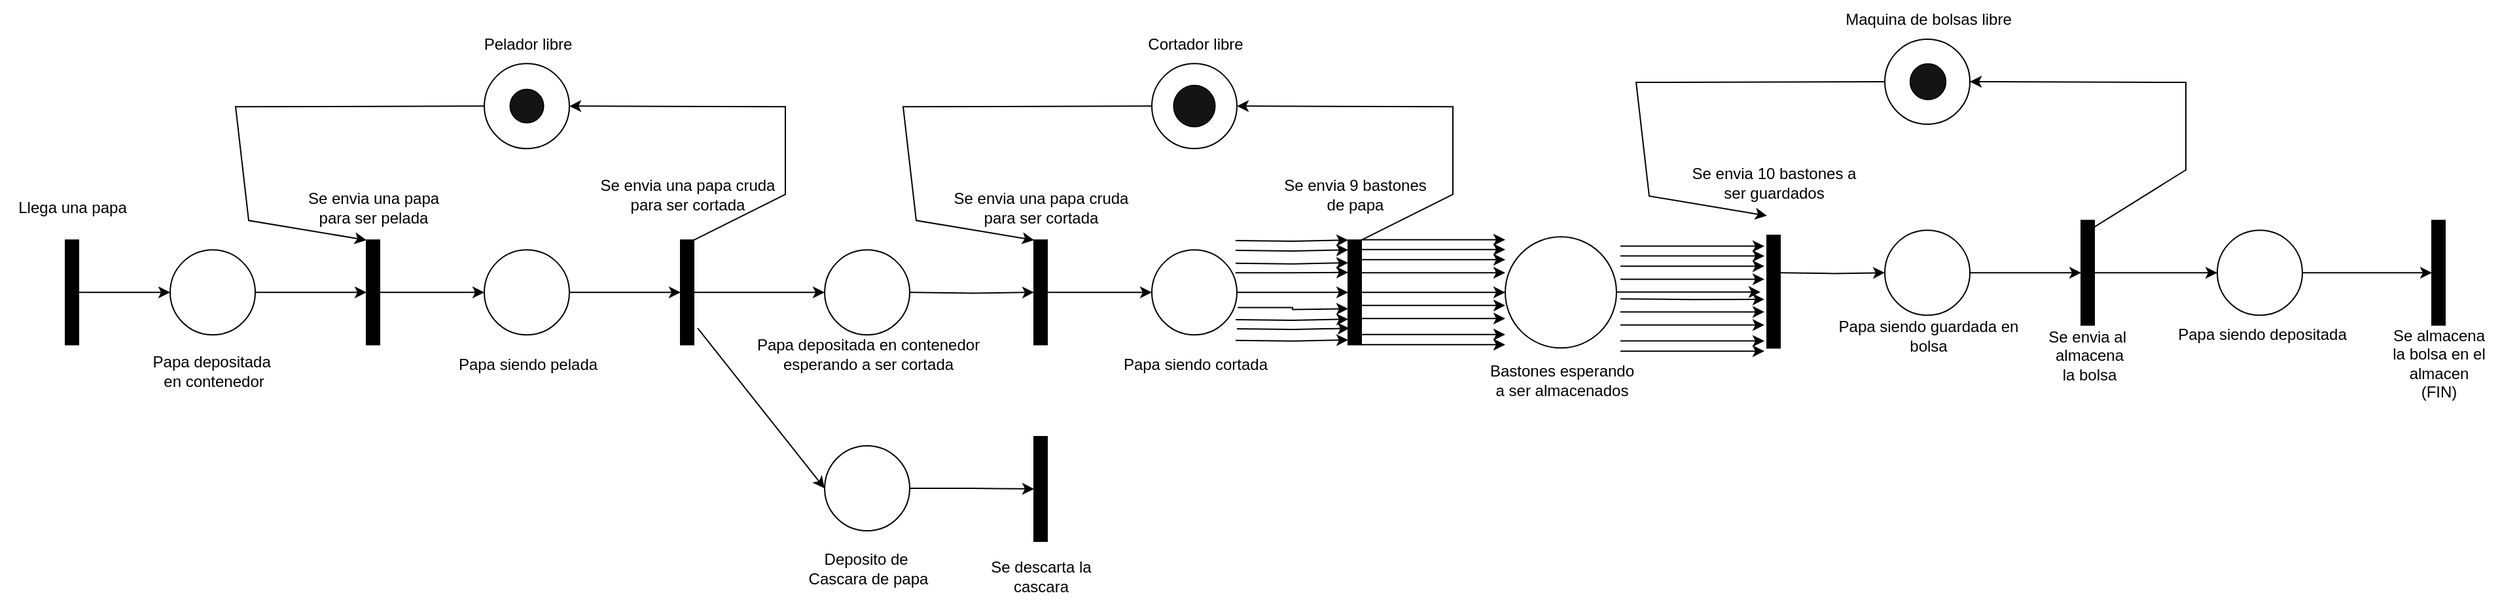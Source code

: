 <mxfile version="24.8.3">
  <diagram name="Page-1" id="RKHYT80hQdQlEy8_sSx6">
    <mxGraphModel dx="2049" dy="1104" grid="0" gridSize="10" guides="1" tooltips="1" connect="1" arrows="1" fold="1" page="1" pageScale="1" pageWidth="1400" pageHeight="850" math="0" shadow="0">
      <root>
        <mxCell id="0" />
        <mxCell id="1" parent="0" />
        <mxCell id="EgX6Ls0Cp3N6tMKGIZ3b-8" value="" style="edgeStyle=orthogonalEdgeStyle;rounded=0;orthogonalLoop=1;jettySize=auto;html=1;curved=0;" parent="1" source="EgX6Ls0Cp3N6tMKGIZ3b-5" target="EgX6Ls0Cp3N6tMKGIZ3b-7" edge="1">
          <mxGeometry relative="1" as="geometry" />
        </mxCell>
        <mxCell id="EgX6Ls0Cp3N6tMKGIZ3b-5" value="" style="html=1;points=[[0,0,0,0,5],[0,1,0,0,-5],[1,0,0,0,5],[1,1,0,0,-5]];perimeter=orthogonalPerimeter;outlineConnect=0;targetShapes=umlLifeline;portConstraint=eastwest;newEdgeStyle={&quot;curved&quot;:0,&quot;rounded&quot;:0};fillColor=#000000;" parent="1" vertex="1">
          <mxGeometry x="463" y="421.65" width="10" height="80" as="geometry" />
        </mxCell>
        <mxCell id="EgX6Ls0Cp3N6tMKGIZ3b-12" value="" style="edgeStyle=orthogonalEdgeStyle;rounded=0;orthogonalLoop=1;jettySize=auto;html=1;" parent="1" source="EgX6Ls0Cp3N6tMKGIZ3b-7" target="EgX6Ls0Cp3N6tMKGIZ3b-11" edge="1">
          <mxGeometry relative="1" as="geometry" />
        </mxCell>
        <mxCell id="EgX6Ls0Cp3N6tMKGIZ3b-7" value="" style="ellipse;whiteSpace=wrap;html=1;aspect=fixed;" parent="1" vertex="1">
          <mxGeometry x="543" y="429.15" width="65" height="65" as="geometry" />
        </mxCell>
        <mxCell id="EgX6Ls0Cp3N6tMKGIZ3b-9" value="&lt;div&gt;Papa depositada&amp;nbsp;&lt;/div&gt;&lt;div&gt;en contenedor&lt;/div&gt;" style="text;html=1;align=center;verticalAlign=middle;resizable=0;points=[];autosize=1;strokeColor=none;fillColor=none;" parent="1" vertex="1">
          <mxGeometry x="515.5" y="501.65" width="120" height="40" as="geometry" />
        </mxCell>
        <mxCell id="EgX6Ls0Cp3N6tMKGIZ3b-10" value="Llega una papa" style="text;html=1;align=center;verticalAlign=middle;resizable=0;points=[];autosize=1;strokeColor=none;fillColor=none;" parent="1" vertex="1">
          <mxGeometry x="413" y="381.65" width="110" height="30" as="geometry" />
        </mxCell>
        <mxCell id="EgX6Ls0Cp3N6tMKGIZ3b-16" value="" style="edgeStyle=orthogonalEdgeStyle;rounded=0;orthogonalLoop=1;jettySize=auto;html=1;curved=0;" parent="1" source="EgX6Ls0Cp3N6tMKGIZ3b-11" target="EgX6Ls0Cp3N6tMKGIZ3b-15" edge="1">
          <mxGeometry relative="1" as="geometry" />
        </mxCell>
        <mxCell id="EgX6Ls0Cp3N6tMKGIZ3b-11" value="" style="html=1;points=[[0,0,0,0,5],[0,1,0,0,-5],[1,0,0,0,5],[1,1,0,0,-5]];perimeter=orthogonalPerimeter;outlineConnect=0;targetShapes=umlLifeline;portConstraint=eastwest;newEdgeStyle={&quot;curved&quot;:0,&quot;rounded&quot;:0};fillColor=#000000;" parent="1" vertex="1">
          <mxGeometry x="693" y="421.65" width="10" height="80" as="geometry" />
        </mxCell>
        <mxCell id="EgX6Ls0Cp3N6tMKGIZ3b-13" value="&lt;div&gt;Se envia una papa&lt;/div&gt;&lt;div&gt;para ser pelada&lt;br&gt;&lt;/div&gt;" style="text;html=1;align=center;verticalAlign=middle;resizable=0;points=[];autosize=1;strokeColor=none;fillColor=none;" parent="1" vertex="1">
          <mxGeometry x="633" y="376.65" width="130" height="40" as="geometry" />
        </mxCell>
        <mxCell id="EgX6Ls0Cp3N6tMKGIZ3b-20" value="" style="edgeStyle=orthogonalEdgeStyle;rounded=0;orthogonalLoop=1;jettySize=auto;html=1;" parent="1" source="EgX6Ls0Cp3N6tMKGIZ3b-15" target="EgX6Ls0Cp3N6tMKGIZ3b-19" edge="1">
          <mxGeometry relative="1" as="geometry" />
        </mxCell>
        <mxCell id="EgX6Ls0Cp3N6tMKGIZ3b-15" value="" style="ellipse;whiteSpace=wrap;html=1;aspect=fixed;" parent="1" vertex="1">
          <mxGeometry x="783" y="429.15" width="65" height="65" as="geometry" />
        </mxCell>
        <mxCell id="EgX6Ls0Cp3N6tMKGIZ3b-17" value="Papa siendo pelada" style="text;html=1;align=center;verticalAlign=middle;resizable=0;points=[];autosize=1;strokeColor=none;fillColor=none;" parent="1" vertex="1">
          <mxGeometry x="750.5" y="501.65" width="130" height="30" as="geometry" />
        </mxCell>
        <mxCell id="EgX6Ls0Cp3N6tMKGIZ3b-19" value="" style="html=1;points=[[0,0,0,0,5],[0,1,0,0,-5],[1,0,0,0,5],[1,1,0,0,-5]];perimeter=orthogonalPerimeter;outlineConnect=0;targetShapes=umlLifeline;portConstraint=eastwest;newEdgeStyle={&quot;curved&quot;:0,&quot;rounded&quot;:0};fillColor=#000000;" parent="1" vertex="1">
          <mxGeometry x="933" y="421.65" width="10" height="80" as="geometry" />
        </mxCell>
        <mxCell id="EgX6Ls0Cp3N6tMKGIZ3b-21" value="" style="ellipse;whiteSpace=wrap;html=1;aspect=fixed;" parent="1" vertex="1">
          <mxGeometry x="783" y="286.65" width="65" height="65" as="geometry" />
        </mxCell>
        <mxCell id="EgX6Ls0Cp3N6tMKGIZ3b-22" value="Pelador libre" style="text;html=1;align=center;verticalAlign=middle;resizable=0;points=[];autosize=1;strokeColor=none;fillColor=none;" parent="1" vertex="1">
          <mxGeometry x="770.5" y="256.65" width="90" height="30" as="geometry" />
        </mxCell>
        <mxCell id="EgX6Ls0Cp3N6tMKGIZ3b-23" value="" style="endArrow=classic;html=1;rounded=0;entryX=1;entryY=0.5;entryDx=0;entryDy=0;" parent="1" source="EgX6Ls0Cp3N6tMKGIZ3b-19" target="EgX6Ls0Cp3N6tMKGIZ3b-21" edge="1">
          <mxGeometry width="50" height="50" relative="1" as="geometry">
            <mxPoint x="873" y="466.65" as="sourcePoint" />
            <mxPoint x="923" y="416.65" as="targetPoint" />
            <Array as="points">
              <mxPoint x="1013" y="386.65" />
              <mxPoint x="1013" y="319.65" />
            </Array>
          </mxGeometry>
        </mxCell>
        <mxCell id="EgX6Ls0Cp3N6tMKGIZ3b-24" value="" style="endArrow=classic;html=1;rounded=0;exitX=0;exitY=0.5;exitDx=0;exitDy=0;" parent="1" source="EgX6Ls0Cp3N6tMKGIZ3b-21" target="EgX6Ls0Cp3N6tMKGIZ3b-11" edge="1">
          <mxGeometry width="50" height="50" relative="1" as="geometry">
            <mxPoint x="893" y="446.65" as="sourcePoint" />
            <mxPoint x="943" y="396.65" as="targetPoint" />
            <Array as="points">
              <mxPoint x="593" y="319.65" />
              <mxPoint x="603" y="406.65" />
            </Array>
          </mxGeometry>
        </mxCell>
        <mxCell id="EgX6Ls0Cp3N6tMKGIZ3b-26" value="" style="edgeStyle=orthogonalEdgeStyle;rounded=0;orthogonalLoop=1;jettySize=auto;html=1;exitX=1;exitY=0.5;exitDx=0;exitDy=0;" parent="1" target="EgX6Ls0Cp3N6tMKGIZ3b-28" edge="1">
          <mxGeometry relative="1" as="geometry">
            <mxPoint x="1108" y="461.65" as="sourcePoint" />
          </mxGeometry>
        </mxCell>
        <mxCell id="EgX6Ls0Cp3N6tMKGIZ3b-27" value="" style="edgeStyle=orthogonalEdgeStyle;rounded=0;orthogonalLoop=1;jettySize=auto;html=1;curved=0;" parent="1" source="EgX6Ls0Cp3N6tMKGIZ3b-28" target="EgX6Ls0Cp3N6tMKGIZ3b-31" edge="1">
          <mxGeometry relative="1" as="geometry" />
        </mxCell>
        <mxCell id="EgX6Ls0Cp3N6tMKGIZ3b-28" value="" style="html=1;points=[[0,0,0,0,5],[0,1,0,0,-5],[1,0,0,0,5],[1,1,0,0,-5]];perimeter=orthogonalPerimeter;outlineConnect=0;targetShapes=umlLifeline;portConstraint=eastwest;newEdgeStyle={&quot;curved&quot;:0,&quot;rounded&quot;:0};fillColor=#000000;" parent="1" vertex="1">
          <mxGeometry x="1203" y="421.65" width="10" height="80" as="geometry" />
        </mxCell>
        <mxCell id="EgX6Ls0Cp3N6tMKGIZ3b-29" value="&lt;div&gt;Se envia una papa cruda&lt;br&gt;&lt;/div&gt;&lt;div&gt;para ser cortada&lt;br&gt;&lt;/div&gt;" style="text;html=1;align=center;verticalAlign=middle;resizable=0;points=[];autosize=1;strokeColor=none;fillColor=none;" parent="1" vertex="1">
          <mxGeometry x="1128" y="376.65" width="160" height="40" as="geometry" />
        </mxCell>
        <mxCell id="EgX6Ls0Cp3N6tMKGIZ3b-30" value="" style="edgeStyle=orthogonalEdgeStyle;rounded=0;orthogonalLoop=1;jettySize=auto;html=1;" parent="1" source="EgX6Ls0Cp3N6tMKGIZ3b-31" target="EgX6Ls0Cp3N6tMKGIZ3b-33" edge="1">
          <mxGeometry relative="1" as="geometry" />
        </mxCell>
        <mxCell id="EgX6Ls0Cp3N6tMKGIZ3b-31" value="" style="ellipse;whiteSpace=wrap;html=1;aspect=fixed;" parent="1" vertex="1">
          <mxGeometry x="1293" y="429.15" width="65" height="65" as="geometry" />
        </mxCell>
        <mxCell id="EgX6Ls0Cp3N6tMKGIZ3b-32" value="Papa siendo cortada" style="text;html=1;align=center;verticalAlign=middle;resizable=0;points=[];autosize=1;strokeColor=none;fillColor=none;" parent="1" vertex="1">
          <mxGeometry x="1255.5" y="501.65" width="140" height="30" as="geometry" />
        </mxCell>
        <mxCell id="EgX6Ls0Cp3N6tMKGIZ3b-45" value="" style="edgeStyle=orthogonalEdgeStyle;rounded=0;orthogonalLoop=1;jettySize=auto;html=1;curved=0;" parent="1" source="EgX6Ls0Cp3N6tMKGIZ3b-33" target="EgX6Ls0Cp3N6tMKGIZ3b-43" edge="1">
          <mxGeometry relative="1" as="geometry" />
        </mxCell>
        <mxCell id="EgX6Ls0Cp3N6tMKGIZ3b-33" value="" style="html=1;points=[[0,0,0,0,5],[0,1,0,0,-5],[1,0,0,0,5],[1,1,0,0,-5]];perimeter=orthogonalPerimeter;outlineConnect=0;targetShapes=umlLifeline;portConstraint=eastwest;newEdgeStyle={&quot;curved&quot;:0,&quot;rounded&quot;:0};fillColor=#000000;" parent="1" vertex="1">
          <mxGeometry x="1443" y="421.65" width="10" height="80" as="geometry" />
        </mxCell>
        <mxCell id="EgX6Ls0Cp3N6tMKGIZ3b-34" value="" style="ellipse;whiteSpace=wrap;html=1;aspect=fixed;" parent="1" vertex="1">
          <mxGeometry x="1293" y="286.65" width="65" height="65" as="geometry" />
        </mxCell>
        <mxCell id="EgX6Ls0Cp3N6tMKGIZ3b-35" value="Cortador libre" style="text;html=1;align=center;verticalAlign=middle;resizable=0;points=[];autosize=1;strokeColor=none;fillColor=none;" parent="1" vertex="1">
          <mxGeometry x="1275.5" y="256.65" width="100" height="30" as="geometry" />
        </mxCell>
        <mxCell id="EgX6Ls0Cp3N6tMKGIZ3b-36" value="" style="endArrow=classic;html=1;rounded=0;entryX=1;entryY=0.5;entryDx=0;entryDy=0;" parent="1" source="EgX6Ls0Cp3N6tMKGIZ3b-33" target="EgX6Ls0Cp3N6tMKGIZ3b-34" edge="1">
          <mxGeometry width="50" height="50" relative="1" as="geometry">
            <mxPoint x="1383" y="466.65" as="sourcePoint" />
            <mxPoint x="1433" y="416.65" as="targetPoint" />
            <Array as="points">
              <mxPoint x="1523" y="386.65" />
              <mxPoint x="1523" y="319.65" />
            </Array>
          </mxGeometry>
        </mxCell>
        <mxCell id="EgX6Ls0Cp3N6tMKGIZ3b-37" value="" style="endArrow=classic;html=1;rounded=0;exitX=0;exitY=0.5;exitDx=0;exitDy=0;" parent="1" source="EgX6Ls0Cp3N6tMKGIZ3b-34" target="EgX6Ls0Cp3N6tMKGIZ3b-28" edge="1">
          <mxGeometry width="50" height="50" relative="1" as="geometry">
            <mxPoint x="1403" y="446.65" as="sourcePoint" />
            <mxPoint x="1453" y="396.65" as="targetPoint" />
            <Array as="points">
              <mxPoint x="1103" y="319.65" />
              <mxPoint x="1113" y="406.65" />
            </Array>
          </mxGeometry>
        </mxCell>
        <mxCell id="EgX6Ls0Cp3N6tMKGIZ3b-38" value="&lt;div&gt;Se envia una papa cruda&lt;br&gt;&lt;/div&gt;&lt;div&gt;para ser cortada&lt;br&gt;&lt;/div&gt;" style="text;html=1;align=center;verticalAlign=middle;resizable=0;points=[];autosize=1;strokeColor=none;fillColor=none;" parent="1" vertex="1">
          <mxGeometry x="858" y="366.65" width="160" height="40" as="geometry" />
        </mxCell>
        <mxCell id="EgX6Ls0Cp3N6tMKGIZ3b-40" value="" style="edgeStyle=orthogonalEdgeStyle;rounded=0;orthogonalLoop=1;jettySize=auto;html=1;" parent="1" source="EgX6Ls0Cp3N6tMKGIZ3b-19" target="EgX6Ls0Cp3N6tMKGIZ3b-39" edge="1">
          <mxGeometry relative="1" as="geometry">
            <mxPoint x="943" y="461.65" as="sourcePoint" />
            <mxPoint x="1133" y="461.65" as="targetPoint" />
          </mxGeometry>
        </mxCell>
        <mxCell id="EgX6Ls0Cp3N6tMKGIZ3b-39" value="" style="ellipse;whiteSpace=wrap;html=1;aspect=fixed;" parent="1" vertex="1">
          <mxGeometry x="1043" y="429.15" width="65" height="65" as="geometry" />
        </mxCell>
        <mxCell id="EgX6Ls0Cp3N6tMKGIZ3b-41" value="&lt;div&gt;Papa depositada en contenedor&lt;/div&gt;&lt;div&gt;esperando a ser cortada&lt;br&gt;&lt;/div&gt;" style="text;html=1;align=center;verticalAlign=middle;resizable=0;points=[];autosize=1;strokeColor=none;fillColor=none;" parent="1" vertex="1">
          <mxGeometry x="975.5" y="489.15" width="200" height="40" as="geometry" />
        </mxCell>
        <mxCell id="EgX6Ls0Cp3N6tMKGIZ3b-43" value="" style="ellipse;whiteSpace=wrap;html=1;aspect=fixed;" parent="1" vertex="1">
          <mxGeometry x="1563" y="419.15" width="85" height="85" as="geometry" />
        </mxCell>
        <mxCell id="EgX6Ls0Cp3N6tMKGIZ3b-46" value="" style="edgeStyle=orthogonalEdgeStyle;rounded=0;orthogonalLoop=1;jettySize=auto;html=1;curved=0;" parent="1" edge="1">
          <mxGeometry relative="1" as="geometry">
            <mxPoint x="1453" y="471.65" as="sourcePoint" />
            <mxPoint x="1563" y="471.65" as="targetPoint" />
          </mxGeometry>
        </mxCell>
        <mxCell id="EgX6Ls0Cp3N6tMKGIZ3b-47" value="" style="edgeStyle=orthogonalEdgeStyle;rounded=0;orthogonalLoop=1;jettySize=auto;html=1;curved=0;" parent="1" edge="1">
          <mxGeometry relative="1" as="geometry">
            <mxPoint x="1453" y="481.65" as="sourcePoint" />
            <mxPoint x="1563" y="481.65" as="targetPoint" />
          </mxGeometry>
        </mxCell>
        <mxCell id="EgX6Ls0Cp3N6tMKGIZ3b-48" value="" style="edgeStyle=orthogonalEdgeStyle;rounded=0;orthogonalLoop=1;jettySize=auto;html=1;curved=0;" parent="1" edge="1">
          <mxGeometry relative="1" as="geometry">
            <mxPoint x="1453" y="493.87" as="sourcePoint" />
            <mxPoint x="1563" y="493.87" as="targetPoint" />
          </mxGeometry>
        </mxCell>
        <mxCell id="EgX6Ls0Cp3N6tMKGIZ3b-50" value="" style="edgeStyle=orthogonalEdgeStyle;rounded=0;orthogonalLoop=1;jettySize=auto;html=1;curved=0;" parent="1" edge="1">
          <mxGeometry relative="1" as="geometry">
            <mxPoint x="1453" y="446.65" as="sourcePoint" />
            <mxPoint x="1563" y="446.65" as="targetPoint" />
          </mxGeometry>
        </mxCell>
        <mxCell id="EgX6Ls0Cp3N6tMKGIZ3b-51" value="" style="edgeStyle=orthogonalEdgeStyle;rounded=0;orthogonalLoop=1;jettySize=auto;html=1;curved=0;" parent="1" edge="1">
          <mxGeometry relative="1" as="geometry">
            <mxPoint x="1453" y="436.65" as="sourcePoint" />
            <mxPoint x="1563" y="436.65" as="targetPoint" />
          </mxGeometry>
        </mxCell>
        <mxCell id="EgX6Ls0Cp3N6tMKGIZ3b-52" value="" style="edgeStyle=orthogonalEdgeStyle;rounded=0;orthogonalLoop=1;jettySize=auto;html=1;curved=0;" parent="1" edge="1">
          <mxGeometry relative="1" as="geometry">
            <mxPoint x="1453" y="428.87" as="sourcePoint" />
            <mxPoint x="1563" y="428.87" as="targetPoint" />
          </mxGeometry>
        </mxCell>
        <mxCell id="EgX6Ls0Cp3N6tMKGIZ3b-53" value="" style="edgeStyle=orthogonalEdgeStyle;rounded=0;orthogonalLoop=1;jettySize=auto;html=1;curved=0;" parent="1" edge="1">
          <mxGeometry relative="1" as="geometry">
            <mxPoint x="1453" y="421.37" as="sourcePoint" />
            <mxPoint x="1563" y="421.37" as="targetPoint" />
          </mxGeometry>
        </mxCell>
        <mxCell id="EgX6Ls0Cp3N6tMKGIZ3b-64" value="" style="edgeStyle=orthogonalEdgeStyle;rounded=0;orthogonalLoop=1;jettySize=auto;html=1;curved=0;" parent="1" edge="1">
          <mxGeometry relative="1" as="geometry">
            <mxPoint x="1758" y="461.38" as="targetPoint" />
            <mxPoint x="1648" y="461.401" as="sourcePoint" />
          </mxGeometry>
        </mxCell>
        <mxCell id="EgX6Ls0Cp3N6tMKGIZ3b-75" value="" style="html=1;points=[[0,0,0,0,5],[0,1,0,0,-5],[1,0,0,0,5],[1,1,0,0,-5]];perimeter=orthogonalPerimeter;outlineConnect=0;targetShapes=umlLifeline;portConstraint=eastwest;newEdgeStyle={&quot;curved&quot;:0,&quot;rounded&quot;:0};fillColor=#000000;" parent="1" vertex="1">
          <mxGeometry x="1763" y="418" width="10" height="86.15" as="geometry" />
        </mxCell>
        <mxCell id="EgX6Ls0Cp3N6tMKGIZ3b-76" value="&lt;div&gt;Se envia 10 bastones a&lt;/div&gt;&lt;div&gt;ser guardados&lt;br&gt;&lt;/div&gt;" style="text;html=1;align=center;verticalAlign=middle;resizable=0;points=[];autosize=1;strokeColor=none;fillColor=none;" parent="1" vertex="1">
          <mxGeometry x="1693" y="358" width="150" height="40" as="geometry" />
        </mxCell>
        <mxCell id="EgX6Ls0Cp3N6tMKGIZ3b-77" value="" style="ellipse;whiteSpace=wrap;html=1;aspect=fixed;" parent="1" vertex="1">
          <mxGeometry x="1853" y="268" width="65" height="65" as="geometry" />
        </mxCell>
        <mxCell id="EgX6Ls0Cp3N6tMKGIZ3b-78" value="Maquina de bolsas libre" style="text;html=1;align=center;verticalAlign=middle;resizable=0;points=[];autosize=1;strokeColor=none;fillColor=none;" parent="1" vertex="1">
          <mxGeometry x="1805.5" y="238" width="160" height="30" as="geometry" />
        </mxCell>
        <mxCell id="EgX6Ls0Cp3N6tMKGIZ3b-79" value="" style="endArrow=classic;html=1;rounded=0;entryX=1;entryY=0.5;entryDx=0;entryDy=0;exitX=1;exitY=0;exitDx=0;exitDy=5;exitPerimeter=0;" parent="1" source="EgX6Ls0Cp3N6tMKGIZ3b-88" target="EgX6Ls0Cp3N6tMKGIZ3b-77" edge="1">
          <mxGeometry width="50" height="50" relative="1" as="geometry">
            <mxPoint x="2013" y="403" as="sourcePoint" />
            <mxPoint x="1993" y="398" as="targetPoint" />
            <Array as="points">
              <mxPoint x="2083" y="368" />
              <mxPoint x="2083" y="301" />
            </Array>
          </mxGeometry>
        </mxCell>
        <mxCell id="EgX6Ls0Cp3N6tMKGIZ3b-80" value="" style="endArrow=classic;html=1;rounded=0;exitX=0;exitY=0.5;exitDx=0;exitDy=0;" parent="1" source="EgX6Ls0Cp3N6tMKGIZ3b-77" edge="1">
          <mxGeometry width="50" height="50" relative="1" as="geometry">
            <mxPoint x="1963" y="428" as="sourcePoint" />
            <mxPoint x="1763" y="403" as="targetPoint" />
            <Array as="points">
              <mxPoint x="1663" y="301" />
              <mxPoint x="1673" y="388" />
            </Array>
          </mxGeometry>
        </mxCell>
        <mxCell id="EgX6Ls0Cp3N6tMKGIZ3b-83" value="" style="edgeStyle=orthogonalEdgeStyle;rounded=0;orthogonalLoop=1;jettySize=auto;html=1;curved=0;" parent="1" target="EgX6Ls0Cp3N6tMKGIZ3b-86" edge="1">
          <mxGeometry relative="1" as="geometry">
            <mxPoint x="1773" y="446.65" as="sourcePoint" />
          </mxGeometry>
        </mxCell>
        <mxCell id="EgX6Ls0Cp3N6tMKGIZ3b-85" value="" style="edgeStyle=orthogonalEdgeStyle;rounded=0;orthogonalLoop=1;jettySize=auto;html=1;" parent="1" source="EgX6Ls0Cp3N6tMKGIZ3b-86" target="EgX6Ls0Cp3N6tMKGIZ3b-88" edge="1">
          <mxGeometry relative="1" as="geometry" />
        </mxCell>
        <mxCell id="EgX6Ls0Cp3N6tMKGIZ3b-86" value="" style="ellipse;whiteSpace=wrap;html=1;aspect=fixed;" parent="1" vertex="1">
          <mxGeometry x="1853" y="414.15" width="65" height="65" as="geometry" />
        </mxCell>
        <mxCell id="EgX6Ls0Cp3N6tMKGIZ3b-87" value="&lt;div&gt;Papa siendo guardada en&lt;/div&gt;&lt;div&gt;bolsa&lt;br&gt;&lt;/div&gt;" style="text;html=1;align=center;verticalAlign=middle;resizable=0;points=[];autosize=1;strokeColor=none;fillColor=none;" parent="1" vertex="1">
          <mxGeometry x="1805.5" y="474.15" width="161" height="41" as="geometry" />
        </mxCell>
        <mxCell id="EgX6Ls0Cp3N6tMKGIZ3b-95" value="" style="edgeStyle=orthogonalEdgeStyle;rounded=0;orthogonalLoop=1;jettySize=auto;html=1;curved=0;entryX=0;entryY=0.5;entryDx=0;entryDy=0;" parent="1" source="EgX6Ls0Cp3N6tMKGIZ3b-88" target="EgX6Ls0Cp3N6tMKGIZ3b-92" edge="1">
          <mxGeometry relative="1" as="geometry" />
        </mxCell>
        <mxCell id="EgX6Ls0Cp3N6tMKGIZ3b-88" value="" style="html=1;points=[[0,0,0,0,5],[0,1,0,0,-5],[1,0,0,0,5],[1,1,0,0,-5]];perimeter=orthogonalPerimeter;outlineConnect=0;targetShapes=umlLifeline;portConstraint=eastwest;newEdgeStyle={&quot;curved&quot;:0,&quot;rounded&quot;:0};fillColor=#000000;" parent="1" vertex="1">
          <mxGeometry x="2003" y="406.65" width="10" height="80" as="geometry" />
        </mxCell>
        <mxCell id="EgX6Ls0Cp3N6tMKGIZ3b-89" value="&lt;div&gt;Se envia al&amp;nbsp;&lt;/div&gt;&lt;div&gt;almacena&lt;/div&gt;&lt;div&gt;la bolsa&lt;br&gt;&lt;/div&gt;" style="text;html=1;align=center;verticalAlign=middle;resizable=0;points=[];autosize=1;strokeColor=none;fillColor=none;" parent="1" vertex="1">
          <mxGeometry x="1968" y="482.15" width="81" height="55" as="geometry" />
        </mxCell>
        <mxCell id="EgX6Ls0Cp3N6tMKGIZ3b-90" value="&lt;div&gt;Se envia 9 bastones&lt;/div&gt;&lt;div&gt;de papa&lt;br&gt;&lt;/div&gt;" style="text;html=1;align=center;verticalAlign=middle;resizable=0;points=[];autosize=1;strokeColor=none;fillColor=none;" parent="1" vertex="1">
          <mxGeometry x="1378" y="366.65" width="140" height="40" as="geometry" />
        </mxCell>
        <mxCell id="EgX6Ls0Cp3N6tMKGIZ3b-91" value="&lt;div&gt;Bastones esperando&lt;/div&gt;&lt;div&gt;a ser almacenados&lt;br&gt;&lt;/div&gt;" style="text;html=1;align=center;verticalAlign=middle;resizable=0;points=[];autosize=1;strokeColor=none;fillColor=none;" parent="1" vertex="1">
          <mxGeometry x="1535.5" y="509.15" width="140" height="40" as="geometry" />
        </mxCell>
        <mxCell id="EgX6Ls0Cp3N6tMKGIZ3b-97" value="" style="edgeStyle=orthogonalEdgeStyle;rounded=0;orthogonalLoop=1;jettySize=auto;html=1;" parent="1" source="EgX6Ls0Cp3N6tMKGIZ3b-92" target="EgX6Ls0Cp3N6tMKGIZ3b-96" edge="1">
          <mxGeometry relative="1" as="geometry" />
        </mxCell>
        <mxCell id="EgX6Ls0Cp3N6tMKGIZ3b-92" value="" style="ellipse;whiteSpace=wrap;html=1;aspect=fixed;" parent="1" vertex="1">
          <mxGeometry x="2107" y="414.15" width="65" height="65" as="geometry" />
        </mxCell>
        <mxCell id="EgX6Ls0Cp3N6tMKGIZ3b-93" value="Papa siendo depositada" style="text;html=1;align=center;verticalAlign=middle;resizable=0;points=[];autosize=1;strokeColor=none;fillColor=none;" parent="1" vertex="1">
          <mxGeometry x="2064" y="481.15" width="153" height="26" as="geometry" />
        </mxCell>
        <mxCell id="EgX6Ls0Cp3N6tMKGIZ3b-96" value="" style="html=1;points=[[0,0,0,0,5],[0,1,0,0,-5],[1,0,0,0,5],[1,1,0,0,-5]];perimeter=orthogonalPerimeter;outlineConnect=0;targetShapes=umlLifeline;portConstraint=eastwest;newEdgeStyle={&quot;curved&quot;:0,&quot;rounded&quot;:0};fillColor=#000000;" parent="1" vertex="1">
          <mxGeometry x="2271" y="406.65" width="10" height="80" as="geometry" />
        </mxCell>
        <mxCell id="EgX6Ls0Cp3N6tMKGIZ3b-98" value="&lt;div&gt;Se almacena&lt;/div&gt;&lt;div&gt;la bolsa en el&lt;/div&gt;&lt;div&gt;almacen&lt;/div&gt;&lt;div&gt;(FIN)&lt;br&gt;&lt;/div&gt;" style="text;html=1;align=center;verticalAlign=middle;resizable=0;points=[];autosize=1;strokeColor=none;fillColor=none;" parent="1" vertex="1">
          <mxGeometry x="2230" y="481.15" width="92" height="70" as="geometry" />
        </mxCell>
        <mxCell id="AduYqRaX0G4BhK8B5SjN-1" value="" style="ellipse;whiteSpace=wrap;html=1;aspect=fixed;fillColor=#141414;" vertex="1" parent="1">
          <mxGeometry x="802.74" y="306.39" width="25.52" height="25.52" as="geometry" />
        </mxCell>
        <mxCell id="AduYqRaX0G4BhK8B5SjN-2" value="" style="ellipse;whiteSpace=wrap;html=1;aspect=fixed;fillColor=#141414;" vertex="1" parent="1">
          <mxGeometry x="1309.74" y="303.39" width="31.52" height="31.52" as="geometry" />
        </mxCell>
        <mxCell id="AduYqRaX0G4BhK8B5SjN-3" value="" style="ellipse;whiteSpace=wrap;html=1;aspect=fixed;fillColor=#141414;" vertex="1" parent="1">
          <mxGeometry x="1872.41" y="286.91" width="27.18" height="27.18" as="geometry" />
        </mxCell>
        <mxCell id="AduYqRaX0G4BhK8B5SjN-8" value="" style="edgeStyle=orthogonalEdgeStyle;rounded=0;orthogonalLoop=1;jettySize=auto;html=1;" edge="1" parent="1" source="AduYqRaX0G4BhK8B5SjN-4" target="AduYqRaX0G4BhK8B5SjN-6">
          <mxGeometry relative="1" as="geometry" />
        </mxCell>
        <mxCell id="AduYqRaX0G4BhK8B5SjN-4" value="" style="ellipse;whiteSpace=wrap;html=1;aspect=fixed;" vertex="1" parent="1">
          <mxGeometry x="1043" y="579" width="65" height="65" as="geometry" />
        </mxCell>
        <mxCell id="AduYqRaX0G4BhK8B5SjN-5" value="&lt;div&gt;Deposito de&amp;nbsp;&lt;/div&gt;&lt;div&gt;Cascara de papa&lt;/div&gt;" style="text;html=1;align=center;verticalAlign=middle;resizable=0;points=[];autosize=1;strokeColor=none;fillColor=none;" vertex="1" parent="1">
          <mxGeometry x="1019" y="652" width="113" height="41" as="geometry" />
        </mxCell>
        <mxCell id="AduYqRaX0G4BhK8B5SjN-6" value="" style="html=1;points=[[0,0,0,0,5],[0,1,0,0,-5],[1,0,0,0,5],[1,1,0,0,-5]];perimeter=orthogonalPerimeter;outlineConnect=0;targetShapes=umlLifeline;portConstraint=eastwest;newEdgeStyle={&quot;curved&quot;:0,&quot;rounded&quot;:0};fillColor=#000000;" vertex="1" parent="1">
          <mxGeometry x="1203" y="572" width="10" height="80" as="geometry" />
        </mxCell>
        <mxCell id="AduYqRaX0G4BhK8B5SjN-7" value="&lt;div&gt;Se descarta la&lt;/div&gt;&lt;div&gt;cascara&lt;br&gt;&lt;/div&gt;" style="text;html=1;align=center;verticalAlign=middle;resizable=0;points=[];autosize=1;strokeColor=none;fillColor=none;" vertex="1" parent="1">
          <mxGeometry x="1159.5" y="658" width="97" height="41" as="geometry" />
        </mxCell>
        <mxCell id="AduYqRaX0G4BhK8B5SjN-9" value="" style="endArrow=classic;html=1;rounded=0;entryX=0;entryY=0.5;entryDx=0;entryDy=0;" edge="1" parent="1" target="AduYqRaX0G4BhK8B5SjN-4">
          <mxGeometry width="50" height="50" relative="1" as="geometry">
            <mxPoint x="946" y="489" as="sourcePoint" />
            <mxPoint x="1274" y="484" as="targetPoint" />
          </mxGeometry>
        </mxCell>
        <mxCell id="AduYqRaX0G4BhK8B5SjN-40" value="" style="edgeStyle=orthogonalEdgeStyle;rounded=0;orthogonalLoop=1;jettySize=auto;html=1;curved=0;exitX=1.009;exitY=0.678;exitDx=0;exitDy=0;exitPerimeter=0;" edge="1" parent="1" source="EgX6Ls0Cp3N6tMKGIZ3b-31">
          <mxGeometry relative="1" as="geometry">
            <mxPoint x="1333" y="474.15" as="sourcePoint" />
            <mxPoint x="1443" y="474.15" as="targetPoint" />
          </mxGeometry>
        </mxCell>
        <mxCell id="AduYqRaX0G4BhK8B5SjN-41" value="" style="edgeStyle=orthogonalEdgeStyle;rounded=0;orthogonalLoop=1;jettySize=auto;html=1;curved=0;exitX=0.983;exitY=0.268;exitDx=0;exitDy=0;exitPerimeter=0;" edge="1" parent="1" source="EgX6Ls0Cp3N6tMKGIZ3b-31">
          <mxGeometry relative="1" as="geometry">
            <mxPoint x="1333" y="446.37" as="sourcePoint" />
            <mxPoint x="1443" y="446.37" as="targetPoint" />
          </mxGeometry>
        </mxCell>
        <mxCell id="AduYqRaX0G4BhK8B5SjN-42" value="" style="edgeStyle=orthogonalEdgeStyle;rounded=0;orthogonalLoop=1;jettySize=auto;html=1;curved=0;" edge="1" parent="1">
          <mxGeometry relative="1" as="geometry">
            <mxPoint x="1357" y="482.5" as="sourcePoint" />
            <mxPoint x="1443" y="482.15" as="targetPoint" />
          </mxGeometry>
        </mxCell>
        <mxCell id="AduYqRaX0G4BhK8B5SjN-44" value="" style="edgeStyle=orthogonalEdgeStyle;rounded=0;orthogonalLoop=1;jettySize=auto;html=1;curved=0;" edge="1" parent="1">
          <mxGeometry relative="1" as="geometry">
            <mxPoint x="1358" y="489.5" as="sourcePoint" />
            <mxPoint x="1444" y="489.15" as="targetPoint" />
          </mxGeometry>
        </mxCell>
        <mxCell id="AduYqRaX0G4BhK8B5SjN-45" value="" style="edgeStyle=orthogonalEdgeStyle;rounded=0;orthogonalLoop=1;jettySize=auto;html=1;curved=0;" edge="1" parent="1">
          <mxGeometry relative="1" as="geometry">
            <mxPoint x="1357" y="439.35" as="sourcePoint" />
            <mxPoint x="1443" y="439" as="targetPoint" />
          </mxGeometry>
        </mxCell>
        <mxCell id="AduYqRaX0G4BhK8B5SjN-46" value="" style="edgeStyle=orthogonalEdgeStyle;rounded=0;orthogonalLoop=1;jettySize=auto;html=1;curved=0;" edge="1" parent="1">
          <mxGeometry relative="1" as="geometry">
            <mxPoint x="1357" y="429.5" as="sourcePoint" />
            <mxPoint x="1443" y="429.15" as="targetPoint" />
          </mxGeometry>
        </mxCell>
        <mxCell id="AduYqRaX0G4BhK8B5SjN-47" value="" style="edgeStyle=orthogonalEdgeStyle;rounded=0;orthogonalLoop=1;jettySize=auto;html=1;curved=0;" edge="1" parent="1">
          <mxGeometry relative="1" as="geometry">
            <mxPoint x="1357" y="498.35" as="sourcePoint" />
            <mxPoint x="1443" y="498.0" as="targetPoint" />
          </mxGeometry>
        </mxCell>
        <mxCell id="AduYqRaX0G4BhK8B5SjN-48" value="" style="edgeStyle=orthogonalEdgeStyle;rounded=0;orthogonalLoop=1;jettySize=auto;html=1;curved=0;" edge="1" parent="1">
          <mxGeometry relative="1" as="geometry">
            <mxPoint x="1357" y="422" as="sourcePoint" />
            <mxPoint x="1443" y="421.65" as="targetPoint" />
          </mxGeometry>
        </mxCell>
        <mxCell id="AduYqRaX0G4BhK8B5SjN-53" value="" style="edgeStyle=orthogonalEdgeStyle;rounded=0;orthogonalLoop=1;jettySize=auto;html=1;curved=0;" edge="1" parent="1">
          <mxGeometry relative="1" as="geometry">
            <mxPoint x="1453" y="501.65" as="sourcePoint" />
            <mxPoint x="1563" y="501.65" as="targetPoint" />
          </mxGeometry>
        </mxCell>
        <mxCell id="AduYqRaX0G4BhK8B5SjN-59" value="" style="edgeStyle=orthogonalEdgeStyle;rounded=0;orthogonalLoop=1;jettySize=auto;html=1;curved=0;" edge="1" parent="1">
          <mxGeometry relative="1" as="geometry">
            <mxPoint x="1761" y="466.94" as="targetPoint" />
            <mxPoint x="1651.0" y="466.611" as="sourcePoint" />
          </mxGeometry>
        </mxCell>
        <mxCell id="AduYqRaX0G4BhK8B5SjN-61" value="" style="edgeStyle=orthogonalEdgeStyle;rounded=0;orthogonalLoop=1;jettySize=auto;html=1;curved=0;" edge="1" parent="1">
          <mxGeometry relative="1" as="geometry">
            <mxPoint x="1651" y="476.59" as="sourcePoint" />
            <mxPoint x="1761" y="476.59" as="targetPoint" />
          </mxGeometry>
        </mxCell>
        <mxCell id="AduYqRaX0G4BhK8B5SjN-62" value="" style="edgeStyle=orthogonalEdgeStyle;rounded=0;orthogonalLoop=1;jettySize=auto;html=1;curved=0;" edge="1" parent="1">
          <mxGeometry relative="1" as="geometry">
            <mxPoint x="1651" y="486.59" as="sourcePoint" />
            <mxPoint x="1761" y="486.59" as="targetPoint" />
          </mxGeometry>
        </mxCell>
        <mxCell id="AduYqRaX0G4BhK8B5SjN-63" value="" style="edgeStyle=orthogonalEdgeStyle;rounded=0;orthogonalLoop=1;jettySize=auto;html=1;curved=0;" edge="1" parent="1">
          <mxGeometry relative="1" as="geometry">
            <mxPoint x="1651" y="498.81" as="sourcePoint" />
            <mxPoint x="1761" y="498.81" as="targetPoint" />
          </mxGeometry>
        </mxCell>
        <mxCell id="AduYqRaX0G4BhK8B5SjN-64" value="" style="edgeStyle=orthogonalEdgeStyle;rounded=0;orthogonalLoop=1;jettySize=auto;html=1;curved=0;" edge="1" parent="1">
          <mxGeometry relative="1" as="geometry">
            <mxPoint x="1651" y="506.59" as="sourcePoint" />
            <mxPoint x="1761" y="506.59" as="targetPoint" />
          </mxGeometry>
        </mxCell>
        <mxCell id="AduYqRaX0G4BhK8B5SjN-65" value="" style="edgeStyle=orthogonalEdgeStyle;rounded=0;orthogonalLoop=1;jettySize=auto;html=1;curved=0;" edge="1" parent="1">
          <mxGeometry relative="1" as="geometry">
            <mxPoint x="1651" y="451.59" as="sourcePoint" />
            <mxPoint x="1761" y="451.59" as="targetPoint" />
          </mxGeometry>
        </mxCell>
        <mxCell id="AduYqRaX0G4BhK8B5SjN-66" value="" style="edgeStyle=orthogonalEdgeStyle;rounded=0;orthogonalLoop=1;jettySize=auto;html=1;curved=0;" edge="1" parent="1">
          <mxGeometry relative="1" as="geometry">
            <mxPoint x="1651" y="441.59" as="sourcePoint" />
            <mxPoint x="1761" y="441.59" as="targetPoint" />
          </mxGeometry>
        </mxCell>
        <mxCell id="AduYqRaX0G4BhK8B5SjN-67" value="" style="edgeStyle=orthogonalEdgeStyle;rounded=0;orthogonalLoop=1;jettySize=auto;html=1;curved=0;" edge="1" parent="1">
          <mxGeometry relative="1" as="geometry">
            <mxPoint x="1651" y="433.81" as="sourcePoint" />
            <mxPoint x="1761" y="433.81" as="targetPoint" />
          </mxGeometry>
        </mxCell>
        <mxCell id="AduYqRaX0G4BhK8B5SjN-68" value="" style="edgeStyle=orthogonalEdgeStyle;rounded=0;orthogonalLoop=1;jettySize=auto;html=1;curved=0;" edge="1" parent="1">
          <mxGeometry relative="1" as="geometry">
            <mxPoint x="1651" y="426.31" as="sourcePoint" />
            <mxPoint x="1761" y="426.31" as="targetPoint" />
          </mxGeometry>
        </mxCell>
      </root>
    </mxGraphModel>
  </diagram>
</mxfile>
